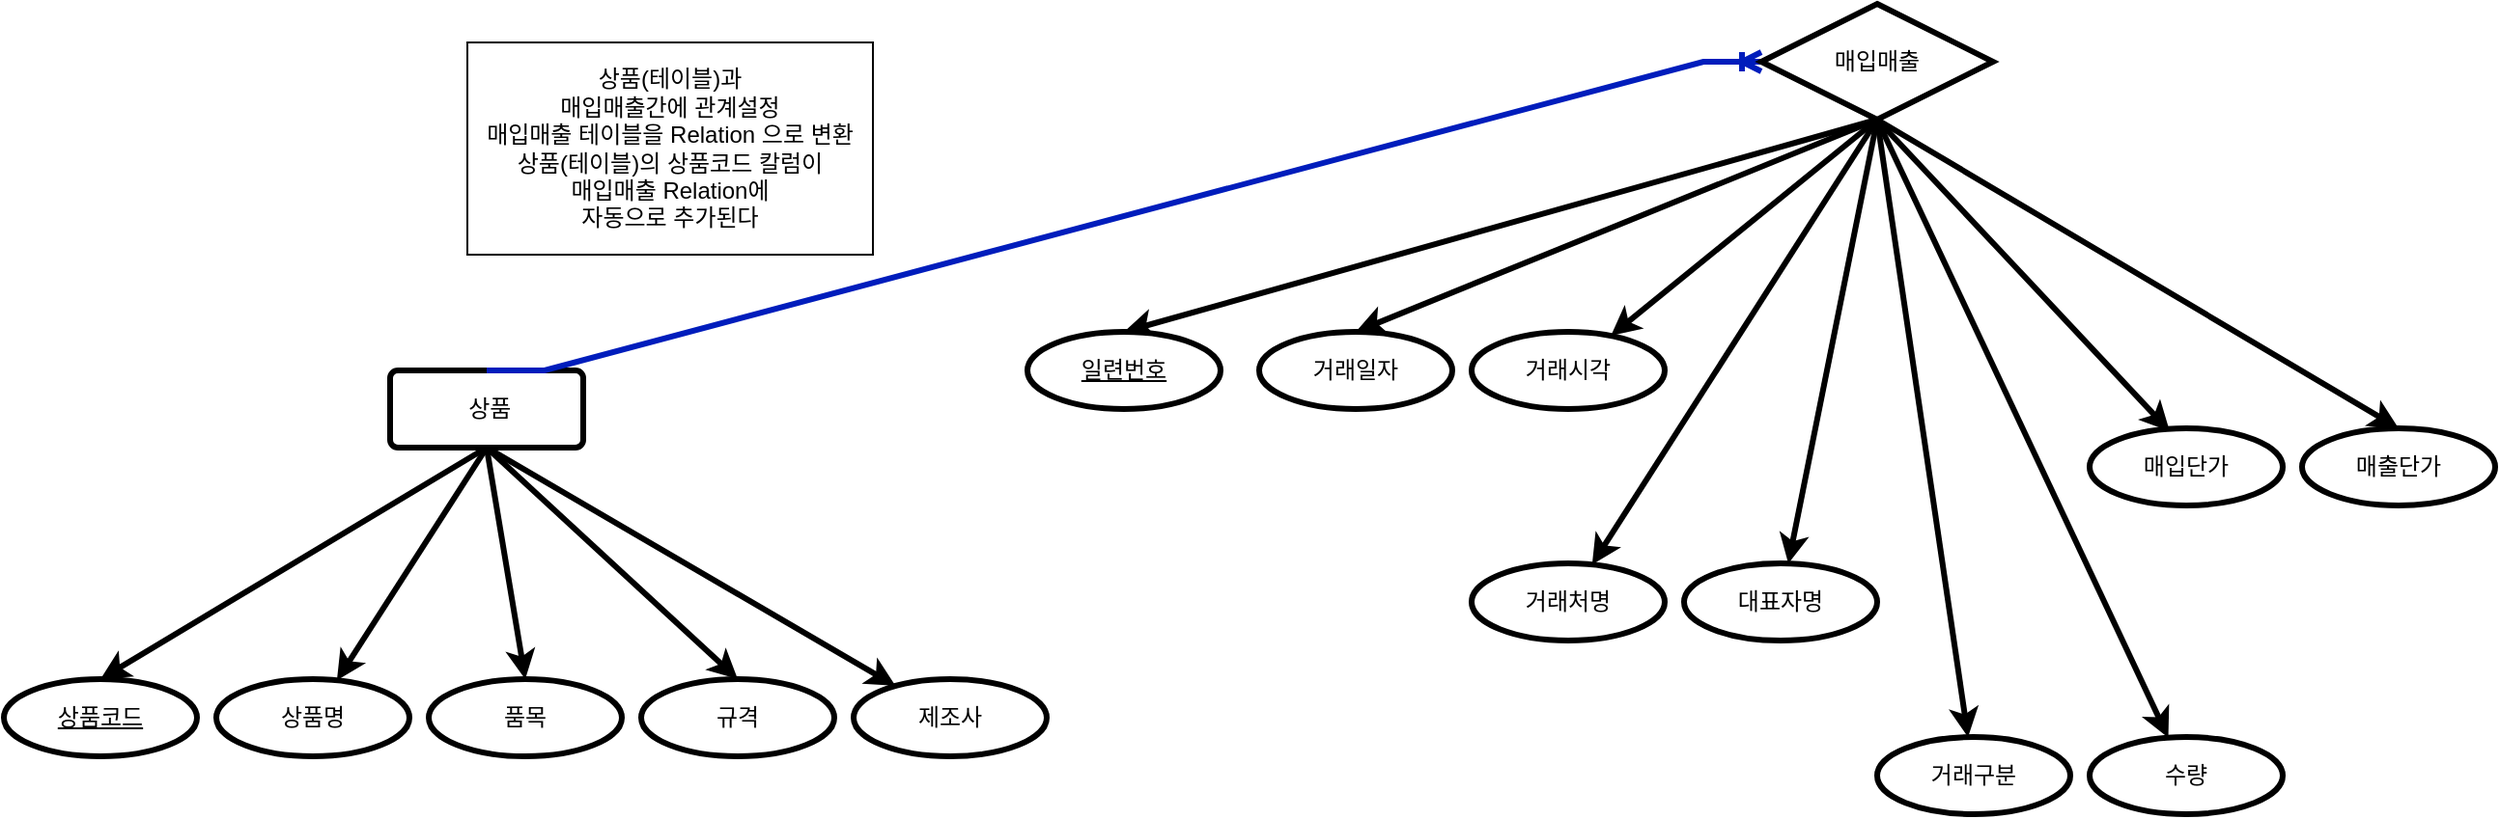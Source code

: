 <mxfile version="23.0.2" type="device">
  <diagram name="페이지-1" id="qDPNHNci_CPJ0-Eq26tW">
    <mxGraphModel dx="5819" dy="647" grid="1" gridSize="10" guides="1" tooltips="1" connect="1" arrows="1" fold="1" page="1" pageScale="1" pageWidth="4681" pageHeight="3300" math="0" shadow="0">
      <root>
        <mxCell id="0" />
        <mxCell id="1" parent="0" />
        <mxCell id="2RF4fjs5DgESaFg2jnWp-14" style="rounded=0;orthogonalLoop=1;jettySize=auto;html=1;strokeColor=default;strokeWidth=3;exitX=0.5;exitY=1;exitDx=0;exitDy=0;entryX=0.5;entryY=0;entryDx=0;entryDy=0;" parent="1" source="ybrHy0liEtlAoC53ev80-15" target="2RF4fjs5DgESaFg2jnWp-4" edge="1">
          <mxGeometry relative="1" as="geometry">
            <mxPoint x="930" y="130" as="sourcePoint" />
          </mxGeometry>
        </mxCell>
        <mxCell id="2RF4fjs5DgESaFg2jnWp-15" style="rounded=0;orthogonalLoop=1;jettySize=auto;html=1;strokeColor=default;strokeWidth=3;exitX=0.5;exitY=1;exitDx=0;exitDy=0;entryX=0.5;entryY=0;entryDx=0;entryDy=0;" parent="1" source="ybrHy0liEtlAoC53ev80-15" target="2RF4fjs5DgESaFg2jnWp-5" edge="1">
          <mxGeometry relative="1" as="geometry">
            <mxPoint x="930" y="130" as="sourcePoint" />
          </mxGeometry>
        </mxCell>
        <mxCell id="2RF4fjs5DgESaFg2jnWp-16" style="rounded=0;orthogonalLoop=1;jettySize=auto;html=1;exitX=0.5;exitY=1;exitDx=0;exitDy=0;strokeColor=default;strokeWidth=3;" parent="1" source="ybrHy0liEtlAoC53ev80-15" target="2RF4fjs5DgESaFg2jnWp-6" edge="1">
          <mxGeometry relative="1" as="geometry">
            <mxPoint x="930" y="130" as="sourcePoint" />
          </mxGeometry>
        </mxCell>
        <mxCell id="2RF4fjs5DgESaFg2jnWp-18" style="rounded=0;orthogonalLoop=1;jettySize=auto;html=1;exitX=0.5;exitY=1;exitDx=0;exitDy=0;strokeColor=default;strokeWidth=3;" parent="1" source="ybrHy0liEtlAoC53ev80-15" target="2RF4fjs5DgESaFg2jnWp-8" edge="1">
          <mxGeometry relative="1" as="geometry">
            <mxPoint x="930" y="130" as="sourcePoint" />
          </mxGeometry>
        </mxCell>
        <mxCell id="2RF4fjs5DgESaFg2jnWp-19" style="rounded=0;orthogonalLoop=1;jettySize=auto;html=1;strokeColor=default;strokeWidth=3;exitX=0.5;exitY=1;exitDx=0;exitDy=0;" parent="1" source="ybrHy0liEtlAoC53ev80-15" target="2RF4fjs5DgESaFg2jnWp-9" edge="1">
          <mxGeometry relative="1" as="geometry">
            <mxPoint x="930" y="130" as="sourcePoint" />
          </mxGeometry>
        </mxCell>
        <mxCell id="2RF4fjs5DgESaFg2jnWp-20" style="rounded=0;orthogonalLoop=1;jettySize=auto;html=1;strokeColor=default;strokeWidth=3;entryX=0.5;entryY=0;entryDx=0;entryDy=0;exitX=0.5;exitY=1;exitDx=0;exitDy=0;" parent="1" source="ybrHy0liEtlAoC53ev80-15" target="2RF4fjs5DgESaFg2jnWp-13" edge="1">
          <mxGeometry relative="1" as="geometry">
            <mxPoint x="840" y="70" as="sourcePoint" />
          </mxGeometry>
        </mxCell>
        <mxCell id="2RF4fjs5DgESaFg2jnWp-21" style="rounded=0;orthogonalLoop=1;jettySize=auto;html=1;strokeColor=default;strokeWidth=3;entryX=0.415;entryY=0.039;entryDx=0;entryDy=0;entryPerimeter=0;exitX=0.5;exitY=1;exitDx=0;exitDy=0;" parent="1" source="ybrHy0liEtlAoC53ev80-15" target="2RF4fjs5DgESaFg2jnWp-12" edge="1">
          <mxGeometry relative="1" as="geometry">
            <mxPoint x="940" y="80" as="sourcePoint" />
          </mxGeometry>
        </mxCell>
        <mxCell id="2RF4fjs5DgESaFg2jnWp-22" style="rounded=0;orthogonalLoop=1;jettySize=auto;html=1;exitX=0.5;exitY=1;exitDx=0;exitDy=0;strokeColor=default;strokeWidth=3;" parent="1" source="ybrHy0liEtlAoC53ev80-15" target="2RF4fjs5DgESaFg2jnWp-11" edge="1">
          <mxGeometry relative="1" as="geometry">
            <mxPoint x="930" y="130" as="sourcePoint" />
          </mxGeometry>
        </mxCell>
        <mxCell id="2RF4fjs5DgESaFg2jnWp-23" style="rounded=0;orthogonalLoop=1;jettySize=auto;html=1;strokeColor=default;strokeWidth=3;exitX=0.5;exitY=1;exitDx=0;exitDy=0;" parent="1" source="ybrHy0liEtlAoC53ev80-15" target="2RF4fjs5DgESaFg2jnWp-10" edge="1">
          <mxGeometry relative="1" as="geometry">
            <mxPoint x="930" y="80" as="sourcePoint" />
          </mxGeometry>
        </mxCell>
        <mxCell id="2RF4fjs5DgESaFg2jnWp-4" value="일련번호" style="ellipse;whiteSpace=wrap;html=1;align=center;fontStyle=4;strokeColor=default;strokeWidth=3;" parent="1" vertex="1">
          <mxGeometry x="530" y="200" width="100" height="40" as="geometry" />
        </mxCell>
        <mxCell id="2RF4fjs5DgESaFg2jnWp-5" value="거래일자" style="ellipse;whiteSpace=wrap;html=1;align=center;strokeColor=default;strokeWidth=3;" parent="1" vertex="1">
          <mxGeometry x="650" y="200" width="100" height="40" as="geometry" />
        </mxCell>
        <mxCell id="2RF4fjs5DgESaFg2jnWp-6" value="거래시각" style="ellipse;whiteSpace=wrap;html=1;align=center;strokeColor=default;strokeWidth=3;" parent="1" vertex="1">
          <mxGeometry x="760" y="200" width="100" height="40" as="geometry" />
        </mxCell>
        <mxCell id="2RF4fjs5DgESaFg2jnWp-8" value="거래처명" style="ellipse;whiteSpace=wrap;html=1;align=center;strokeColor=default;strokeWidth=3;" parent="1" vertex="1">
          <mxGeometry x="760" y="320" width="100" height="40" as="geometry" />
        </mxCell>
        <mxCell id="2RF4fjs5DgESaFg2jnWp-9" value="대표자명" style="ellipse;whiteSpace=wrap;html=1;align=center;strokeColor=default;strokeWidth=3;" parent="1" vertex="1">
          <mxGeometry x="870" y="320" width="100" height="40" as="geometry" />
        </mxCell>
        <mxCell id="2RF4fjs5DgESaFg2jnWp-10" value="거래구분" style="ellipse;whiteSpace=wrap;html=1;align=center;strokeColor=default;strokeWidth=3;" parent="1" vertex="1">
          <mxGeometry x="970" y="410" width="100" height="40" as="geometry" />
        </mxCell>
        <mxCell id="2RF4fjs5DgESaFg2jnWp-11" value="수량" style="ellipse;whiteSpace=wrap;html=1;align=center;strokeColor=default;strokeWidth=3;" parent="1" vertex="1">
          <mxGeometry x="1080" y="410" width="100" height="40" as="geometry" />
        </mxCell>
        <mxCell id="2RF4fjs5DgESaFg2jnWp-12" value="매입단가" style="ellipse;whiteSpace=wrap;html=1;align=center;strokeColor=default;strokeWidth=3;" parent="1" vertex="1">
          <mxGeometry x="1080" y="250" width="100" height="40" as="geometry" />
        </mxCell>
        <mxCell id="2RF4fjs5DgESaFg2jnWp-13" value="매출단가" style="ellipse;whiteSpace=wrap;html=1;align=center;strokeColor=default;strokeWidth=3;" parent="1" vertex="1">
          <mxGeometry x="1190" y="250" width="100" height="40" as="geometry" />
        </mxCell>
        <mxCell id="ybrHy0liEtlAoC53ev80-9" style="rounded=0;orthogonalLoop=1;jettySize=auto;html=1;entryX=0.5;entryY=0;entryDx=0;entryDy=0;strokeWidth=3;exitX=0.5;exitY=1;exitDx=0;exitDy=0;" edge="1" parent="1" source="ybrHy0liEtlAoC53ev80-2" target="ybrHy0liEtlAoC53ev80-3">
          <mxGeometry relative="1" as="geometry">
            <mxPoint x="270" y="330" as="sourcePoint" />
          </mxGeometry>
        </mxCell>
        <mxCell id="ybrHy0liEtlAoC53ev80-10" style="rounded=0;orthogonalLoop=1;jettySize=auto;html=1;exitX=0.5;exitY=1;exitDx=0;exitDy=0;strokeWidth=3;" edge="1" parent="1" source="ybrHy0liEtlAoC53ev80-2" target="ybrHy0liEtlAoC53ev80-4">
          <mxGeometry relative="1" as="geometry" />
        </mxCell>
        <mxCell id="ybrHy0liEtlAoC53ev80-11" style="rounded=0;orthogonalLoop=1;jettySize=auto;html=1;exitX=0.5;exitY=1;exitDx=0;exitDy=0;entryX=0.5;entryY=0;entryDx=0;entryDy=0;strokeWidth=3;" edge="1" parent="1" source="ybrHy0liEtlAoC53ev80-2" target="ybrHy0liEtlAoC53ev80-5">
          <mxGeometry relative="1" as="geometry" />
        </mxCell>
        <mxCell id="ybrHy0liEtlAoC53ev80-12" style="rounded=0;orthogonalLoop=1;jettySize=auto;html=1;strokeWidth=3;exitX=0.5;exitY=1;exitDx=0;exitDy=0;entryX=0.5;entryY=0;entryDx=0;entryDy=0;" edge="1" parent="1" source="ybrHy0liEtlAoC53ev80-2" target="ybrHy0liEtlAoC53ev80-6">
          <mxGeometry relative="1" as="geometry">
            <mxPoint x="270" y="330" as="sourcePoint" />
          </mxGeometry>
        </mxCell>
        <mxCell id="ybrHy0liEtlAoC53ev80-13" style="rounded=0;orthogonalLoop=1;jettySize=auto;html=1;exitX=0.5;exitY=1;exitDx=0;exitDy=0;strokeWidth=3;" edge="1" parent="1" source="ybrHy0liEtlAoC53ev80-2" target="ybrHy0liEtlAoC53ev80-7">
          <mxGeometry relative="1" as="geometry" />
        </mxCell>
        <mxCell id="ybrHy0liEtlAoC53ev80-2" value="&amp;nbsp;상품" style="rounded=1;arcSize=10;whiteSpace=wrap;html=1;align=center;strokeWidth=3;" vertex="1" parent="1">
          <mxGeometry x="200" y="220" width="100" height="40" as="geometry" />
        </mxCell>
        <mxCell id="ybrHy0liEtlAoC53ev80-3" value="상품코드" style="ellipse;whiteSpace=wrap;html=1;align=center;fontStyle=4;strokeWidth=3;" vertex="1" parent="1">
          <mxGeometry y="380" width="100" height="40" as="geometry" />
        </mxCell>
        <mxCell id="ybrHy0liEtlAoC53ev80-4" value="상품명" style="ellipse;whiteSpace=wrap;html=1;align=center;strokeWidth=3;" vertex="1" parent="1">
          <mxGeometry x="110" y="380" width="100" height="40" as="geometry" />
        </mxCell>
        <mxCell id="ybrHy0liEtlAoC53ev80-5" value="품목" style="ellipse;whiteSpace=wrap;html=1;align=center;strokeWidth=3;" vertex="1" parent="1">
          <mxGeometry x="220" y="380" width="100" height="40" as="geometry" />
        </mxCell>
        <mxCell id="ybrHy0liEtlAoC53ev80-6" value="규격" style="ellipse;whiteSpace=wrap;html=1;align=center;strokeWidth=3;" vertex="1" parent="1">
          <mxGeometry x="330" y="380" width="100" height="40" as="geometry" />
        </mxCell>
        <mxCell id="ybrHy0liEtlAoC53ev80-7" value="제조사" style="ellipse;whiteSpace=wrap;html=1;align=center;strokeWidth=3;" vertex="1" parent="1">
          <mxGeometry x="440" y="380" width="100" height="40" as="geometry" />
        </mxCell>
        <mxCell id="ybrHy0liEtlAoC53ev80-14" value="" style="edgeStyle=entityRelationEdgeStyle;fontSize=12;html=1;endArrow=ERoneToMany;rounded=0;exitX=0.5;exitY=0;exitDx=0;exitDy=0;entryX=0;entryY=0.5;entryDx=0;entryDy=0;strokeWidth=3;fillColor=#0050ef;strokeColor=#001DBC;" edge="1" parent="1" source="ybrHy0liEtlAoC53ev80-2" target="ybrHy0liEtlAoC53ev80-15">
          <mxGeometry width="100" height="100" relative="1" as="geometry">
            <mxPoint x="620" y="350" as="sourcePoint" />
            <mxPoint x="880" y="100" as="targetPoint" />
            <Array as="points">
              <mxPoint x="310" y="380" />
            </Array>
          </mxGeometry>
        </mxCell>
        <mxCell id="ybrHy0liEtlAoC53ev80-15" value="매입매출" style="shape=rhombus;perimeter=rhombusPerimeter;whiteSpace=wrap;html=1;align=center;strokeWidth=3;" vertex="1" parent="1">
          <mxGeometry x="910" y="30" width="120" height="60" as="geometry" />
        </mxCell>
        <mxCell id="ybrHy0liEtlAoC53ev80-16" value="상품(테이블)과&lt;br&gt;매입매출간에 관계설정&lt;br&gt;매입매출 테이블을 Relation 으로 변환&lt;br&gt;상품(테이블)의 상품코드 칼럼이&lt;br&gt;매입매출 Relation에 &lt;br&gt;자동으로 추가된다" style="whiteSpace=wrap;html=1;" vertex="1" parent="1">
          <mxGeometry x="240" y="50" width="210" height="110" as="geometry" />
        </mxCell>
      </root>
    </mxGraphModel>
  </diagram>
</mxfile>
